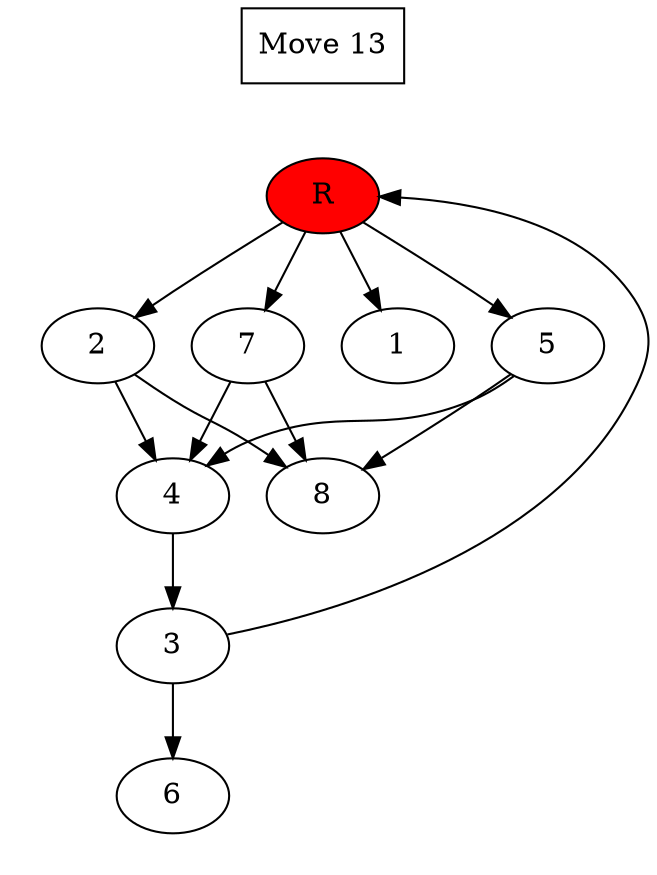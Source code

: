 digraph prb70_move_13 {
	dummy [label="Move 13" shape=box]
	dummy -> 9 [style=invis]
	9 -> 7
	9 -> 5
	9 -> 2
	9 -> 1
	subgraph cluster_0 {
		peripheries=0
		9 [label=R fillcolor="#ff0000" style=filled]
	}
	2 -> 8
	2 -> 4
	5 -> 8
	5 -> 4
	7 -> 8
	7 -> 4
	subgraph cluster_1 {
		peripheries=0
		1
		2
		5
		7
	}
	4 -> 3
	subgraph cluster_2 {
		peripheries=0
		4
		8
	}
	3 -> 9 [constraint=false]
	3 -> 6
	subgraph cluster_3 {
		peripheries=0
		3
	}
	subgraph cluster_4 {
		peripheries=0
		6
	}
}
